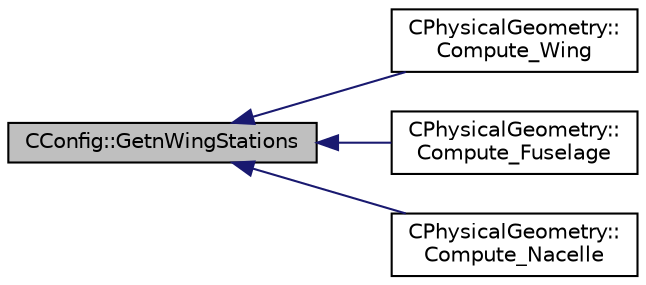 digraph "CConfig::GetnWingStations"
{
  edge [fontname="Helvetica",fontsize="10",labelfontname="Helvetica",labelfontsize="10"];
  node [fontname="Helvetica",fontsize="10",shape=record];
  rankdir="LR";
  Node9813 [label="CConfig::GetnWingStations",height=0.2,width=0.4,color="black", fillcolor="grey75", style="filled", fontcolor="black"];
  Node9813 -> Node9814 [dir="back",color="midnightblue",fontsize="10",style="solid",fontname="Helvetica"];
  Node9814 [label="CPhysicalGeometry::\lCompute_Wing",height=0.2,width=0.4,color="black", fillcolor="white", style="filled",URL="$class_c_physical_geometry.html#abcb03483d77538306c034d15d9fd88ff",tooltip="Evaluate geometrical parameters of a wing. "];
  Node9813 -> Node9815 [dir="back",color="midnightblue",fontsize="10",style="solid",fontname="Helvetica"];
  Node9815 [label="CPhysicalGeometry::\lCompute_Fuselage",height=0.2,width=0.4,color="black", fillcolor="white", style="filled",URL="$class_c_physical_geometry.html#a60e9112fc5d6140fab333099c45142a7",tooltip="Evaluate geometrical parameters of a wing. "];
  Node9813 -> Node9816 [dir="back",color="midnightblue",fontsize="10",style="solid",fontname="Helvetica"];
  Node9816 [label="CPhysicalGeometry::\lCompute_Nacelle",height=0.2,width=0.4,color="black", fillcolor="white", style="filled",URL="$class_c_physical_geometry.html#a3278f583aabf891e890dcf4af389dc58",tooltip="Evaluate geometrical parameters of a wing. "];
}
